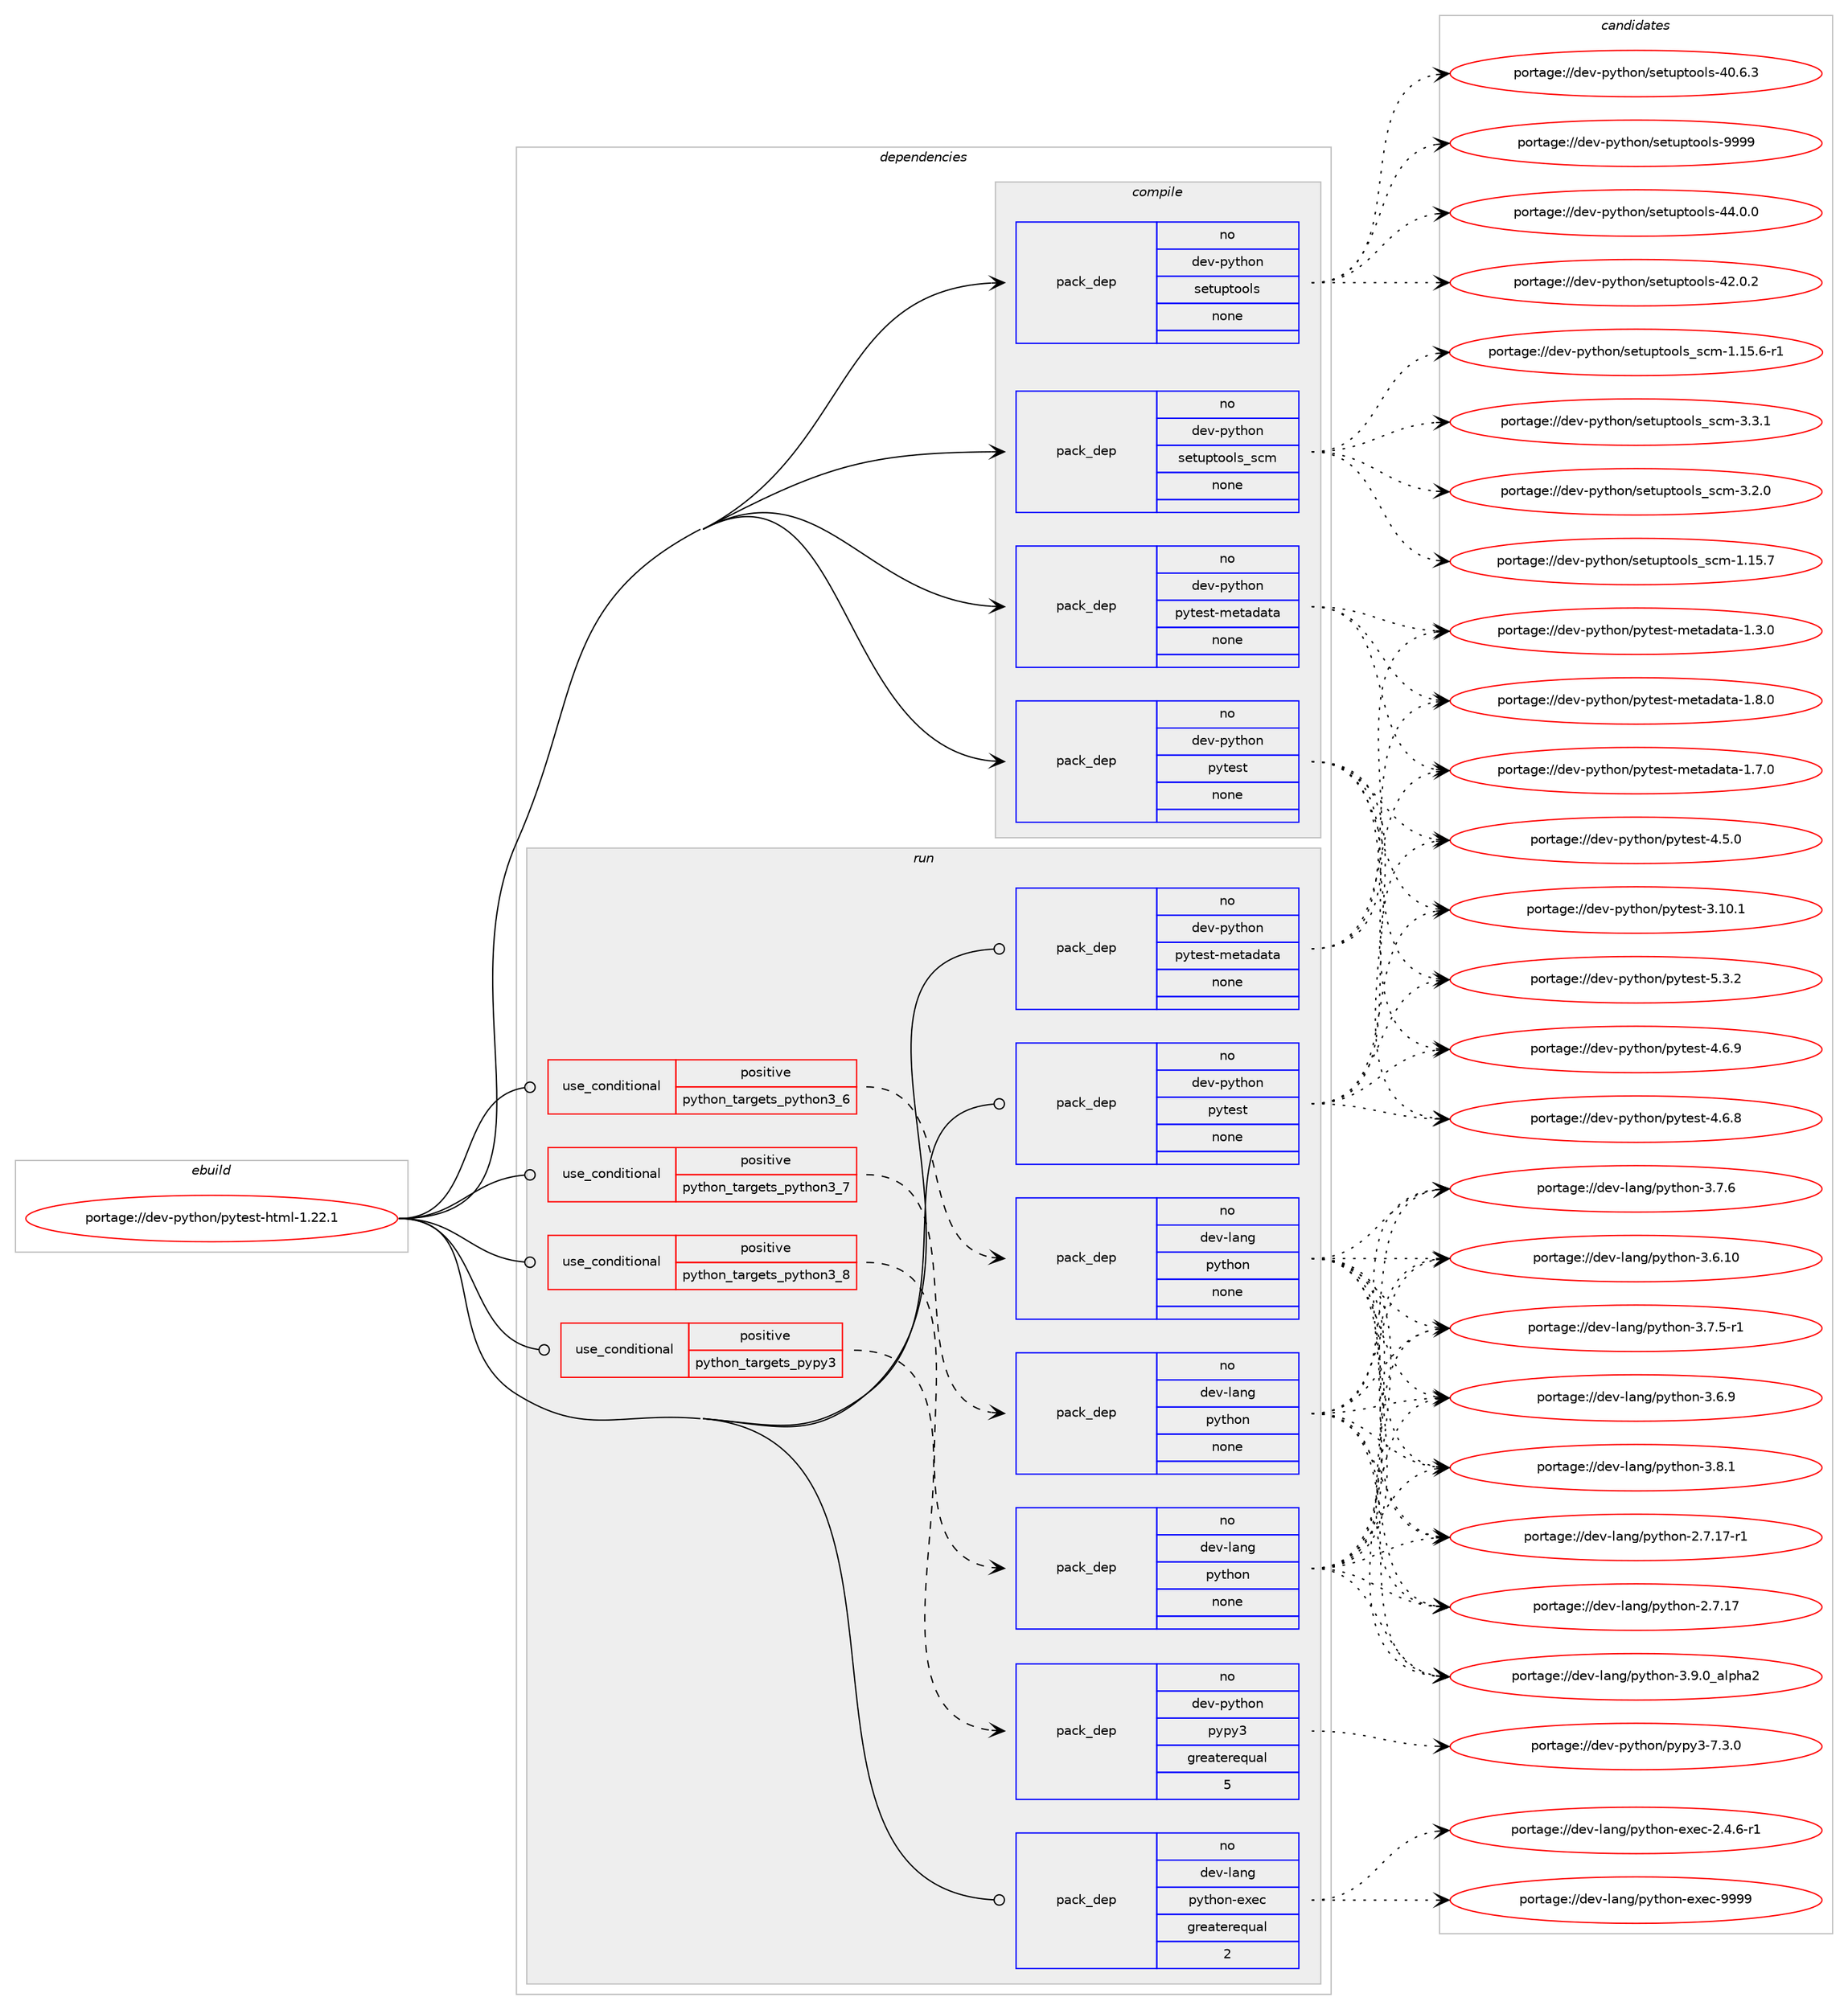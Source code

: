digraph prolog {

# *************
# Graph options
# *************

newrank=true;
concentrate=true;
compound=true;
graph [rankdir=LR,fontname=Helvetica,fontsize=10,ranksep=1.5];#, ranksep=2.5, nodesep=0.2];
edge  [arrowhead=vee];
node  [fontname=Helvetica,fontsize=10];

# **********
# The ebuild
# **********

subgraph cluster_leftcol {
color=gray;
label=<<i>ebuild</i>>;
id [label="portage://dev-python/pytest-html-1.22.1", color=red, width=4, href="../dev-python/pytest-html-1.22.1.svg"];
}

# ****************
# The dependencies
# ****************

subgraph cluster_midcol {
color=gray;
label=<<i>dependencies</i>>;
subgraph cluster_compile {
fillcolor="#eeeeee";
style=filled;
label=<<i>compile</i>>;
subgraph pack320978 {
dependency434194 [label=<<TABLE BORDER="0" CELLBORDER="1" CELLSPACING="0" CELLPADDING="4" WIDTH="220"><TR><TD ROWSPAN="6" CELLPADDING="30">pack_dep</TD></TR><TR><TD WIDTH="110">no</TD></TR><TR><TD>dev-python</TD></TR><TR><TD>pytest</TD></TR><TR><TD>none</TD></TR><TR><TD></TD></TR></TABLE>>, shape=none, color=blue];
}
id:e -> dependency434194:w [weight=20,style="solid",arrowhead="vee"];
subgraph pack320979 {
dependency434195 [label=<<TABLE BORDER="0" CELLBORDER="1" CELLSPACING="0" CELLPADDING="4" WIDTH="220"><TR><TD ROWSPAN="6" CELLPADDING="30">pack_dep</TD></TR><TR><TD WIDTH="110">no</TD></TR><TR><TD>dev-python</TD></TR><TR><TD>pytest-metadata</TD></TR><TR><TD>none</TD></TR><TR><TD></TD></TR></TABLE>>, shape=none, color=blue];
}
id:e -> dependency434195:w [weight=20,style="solid",arrowhead="vee"];
subgraph pack320980 {
dependency434196 [label=<<TABLE BORDER="0" CELLBORDER="1" CELLSPACING="0" CELLPADDING="4" WIDTH="220"><TR><TD ROWSPAN="6" CELLPADDING="30">pack_dep</TD></TR><TR><TD WIDTH="110">no</TD></TR><TR><TD>dev-python</TD></TR><TR><TD>setuptools</TD></TR><TR><TD>none</TD></TR><TR><TD></TD></TR></TABLE>>, shape=none, color=blue];
}
id:e -> dependency434196:w [weight=20,style="solid",arrowhead="vee"];
subgraph pack320981 {
dependency434197 [label=<<TABLE BORDER="0" CELLBORDER="1" CELLSPACING="0" CELLPADDING="4" WIDTH="220"><TR><TD ROWSPAN="6" CELLPADDING="30">pack_dep</TD></TR><TR><TD WIDTH="110">no</TD></TR><TR><TD>dev-python</TD></TR><TR><TD>setuptools_scm</TD></TR><TR><TD>none</TD></TR><TR><TD></TD></TR></TABLE>>, shape=none, color=blue];
}
id:e -> dependency434197:w [weight=20,style="solid",arrowhead="vee"];
}
subgraph cluster_compileandrun {
fillcolor="#eeeeee";
style=filled;
label=<<i>compile and run</i>>;
}
subgraph cluster_run {
fillcolor="#eeeeee";
style=filled;
label=<<i>run</i>>;
subgraph cond108295 {
dependency434198 [label=<<TABLE BORDER="0" CELLBORDER="1" CELLSPACING="0" CELLPADDING="4"><TR><TD ROWSPAN="3" CELLPADDING="10">use_conditional</TD></TR><TR><TD>positive</TD></TR><TR><TD>python_targets_pypy3</TD></TR></TABLE>>, shape=none, color=red];
subgraph pack320982 {
dependency434199 [label=<<TABLE BORDER="0" CELLBORDER="1" CELLSPACING="0" CELLPADDING="4" WIDTH="220"><TR><TD ROWSPAN="6" CELLPADDING="30">pack_dep</TD></TR><TR><TD WIDTH="110">no</TD></TR><TR><TD>dev-python</TD></TR><TR><TD>pypy3</TD></TR><TR><TD>greaterequal</TD></TR><TR><TD>5</TD></TR></TABLE>>, shape=none, color=blue];
}
dependency434198:e -> dependency434199:w [weight=20,style="dashed",arrowhead="vee"];
}
id:e -> dependency434198:w [weight=20,style="solid",arrowhead="odot"];
subgraph cond108296 {
dependency434200 [label=<<TABLE BORDER="0" CELLBORDER="1" CELLSPACING="0" CELLPADDING="4"><TR><TD ROWSPAN="3" CELLPADDING="10">use_conditional</TD></TR><TR><TD>positive</TD></TR><TR><TD>python_targets_python3_6</TD></TR></TABLE>>, shape=none, color=red];
subgraph pack320983 {
dependency434201 [label=<<TABLE BORDER="0" CELLBORDER="1" CELLSPACING="0" CELLPADDING="4" WIDTH="220"><TR><TD ROWSPAN="6" CELLPADDING="30">pack_dep</TD></TR><TR><TD WIDTH="110">no</TD></TR><TR><TD>dev-lang</TD></TR><TR><TD>python</TD></TR><TR><TD>none</TD></TR><TR><TD></TD></TR></TABLE>>, shape=none, color=blue];
}
dependency434200:e -> dependency434201:w [weight=20,style="dashed",arrowhead="vee"];
}
id:e -> dependency434200:w [weight=20,style="solid",arrowhead="odot"];
subgraph cond108297 {
dependency434202 [label=<<TABLE BORDER="0" CELLBORDER="1" CELLSPACING="0" CELLPADDING="4"><TR><TD ROWSPAN="3" CELLPADDING="10">use_conditional</TD></TR><TR><TD>positive</TD></TR><TR><TD>python_targets_python3_7</TD></TR></TABLE>>, shape=none, color=red];
subgraph pack320984 {
dependency434203 [label=<<TABLE BORDER="0" CELLBORDER="1" CELLSPACING="0" CELLPADDING="4" WIDTH="220"><TR><TD ROWSPAN="6" CELLPADDING="30">pack_dep</TD></TR><TR><TD WIDTH="110">no</TD></TR><TR><TD>dev-lang</TD></TR><TR><TD>python</TD></TR><TR><TD>none</TD></TR><TR><TD></TD></TR></TABLE>>, shape=none, color=blue];
}
dependency434202:e -> dependency434203:w [weight=20,style="dashed",arrowhead="vee"];
}
id:e -> dependency434202:w [weight=20,style="solid",arrowhead="odot"];
subgraph cond108298 {
dependency434204 [label=<<TABLE BORDER="0" CELLBORDER="1" CELLSPACING="0" CELLPADDING="4"><TR><TD ROWSPAN="3" CELLPADDING="10">use_conditional</TD></TR><TR><TD>positive</TD></TR><TR><TD>python_targets_python3_8</TD></TR></TABLE>>, shape=none, color=red];
subgraph pack320985 {
dependency434205 [label=<<TABLE BORDER="0" CELLBORDER="1" CELLSPACING="0" CELLPADDING="4" WIDTH="220"><TR><TD ROWSPAN="6" CELLPADDING="30">pack_dep</TD></TR><TR><TD WIDTH="110">no</TD></TR><TR><TD>dev-lang</TD></TR><TR><TD>python</TD></TR><TR><TD>none</TD></TR><TR><TD></TD></TR></TABLE>>, shape=none, color=blue];
}
dependency434204:e -> dependency434205:w [weight=20,style="dashed",arrowhead="vee"];
}
id:e -> dependency434204:w [weight=20,style="solid",arrowhead="odot"];
subgraph pack320986 {
dependency434206 [label=<<TABLE BORDER="0" CELLBORDER="1" CELLSPACING="0" CELLPADDING="4" WIDTH="220"><TR><TD ROWSPAN="6" CELLPADDING="30">pack_dep</TD></TR><TR><TD WIDTH="110">no</TD></TR><TR><TD>dev-lang</TD></TR><TR><TD>python-exec</TD></TR><TR><TD>greaterequal</TD></TR><TR><TD>2</TD></TR></TABLE>>, shape=none, color=blue];
}
id:e -> dependency434206:w [weight=20,style="solid",arrowhead="odot"];
subgraph pack320987 {
dependency434207 [label=<<TABLE BORDER="0" CELLBORDER="1" CELLSPACING="0" CELLPADDING="4" WIDTH="220"><TR><TD ROWSPAN="6" CELLPADDING="30">pack_dep</TD></TR><TR><TD WIDTH="110">no</TD></TR><TR><TD>dev-python</TD></TR><TR><TD>pytest</TD></TR><TR><TD>none</TD></TR><TR><TD></TD></TR></TABLE>>, shape=none, color=blue];
}
id:e -> dependency434207:w [weight=20,style="solid",arrowhead="odot"];
subgraph pack320988 {
dependency434208 [label=<<TABLE BORDER="0" CELLBORDER="1" CELLSPACING="0" CELLPADDING="4" WIDTH="220"><TR><TD ROWSPAN="6" CELLPADDING="30">pack_dep</TD></TR><TR><TD WIDTH="110">no</TD></TR><TR><TD>dev-python</TD></TR><TR><TD>pytest-metadata</TD></TR><TR><TD>none</TD></TR><TR><TD></TD></TR></TABLE>>, shape=none, color=blue];
}
id:e -> dependency434208:w [weight=20,style="solid",arrowhead="odot"];
}
}

# **************
# The candidates
# **************

subgraph cluster_choices {
rank=same;
color=gray;
label=<<i>candidates</i>>;

subgraph choice320978 {
color=black;
nodesep=1;
choice1001011184511212111610411111047112121116101115116455346514650 [label="portage://dev-python/pytest-5.3.2", color=red, width=4,href="../dev-python/pytest-5.3.2.svg"];
choice1001011184511212111610411111047112121116101115116455246544657 [label="portage://dev-python/pytest-4.6.9", color=red, width=4,href="../dev-python/pytest-4.6.9.svg"];
choice1001011184511212111610411111047112121116101115116455246544656 [label="portage://dev-python/pytest-4.6.8", color=red, width=4,href="../dev-python/pytest-4.6.8.svg"];
choice1001011184511212111610411111047112121116101115116455246534648 [label="portage://dev-python/pytest-4.5.0", color=red, width=4,href="../dev-python/pytest-4.5.0.svg"];
choice100101118451121211161041111104711212111610111511645514649484649 [label="portage://dev-python/pytest-3.10.1", color=red, width=4,href="../dev-python/pytest-3.10.1.svg"];
dependency434194:e -> choice1001011184511212111610411111047112121116101115116455346514650:w [style=dotted,weight="100"];
dependency434194:e -> choice1001011184511212111610411111047112121116101115116455246544657:w [style=dotted,weight="100"];
dependency434194:e -> choice1001011184511212111610411111047112121116101115116455246544656:w [style=dotted,weight="100"];
dependency434194:e -> choice1001011184511212111610411111047112121116101115116455246534648:w [style=dotted,weight="100"];
dependency434194:e -> choice100101118451121211161041111104711212111610111511645514649484649:w [style=dotted,weight="100"];
}
subgraph choice320979 {
color=black;
nodesep=1;
choice100101118451121211161041111104711212111610111511645109101116971009711697454946564648 [label="portage://dev-python/pytest-metadata-1.8.0", color=red, width=4,href="../dev-python/pytest-metadata-1.8.0.svg"];
choice100101118451121211161041111104711212111610111511645109101116971009711697454946554648 [label="portage://dev-python/pytest-metadata-1.7.0", color=red, width=4,href="../dev-python/pytest-metadata-1.7.0.svg"];
choice100101118451121211161041111104711212111610111511645109101116971009711697454946514648 [label="portage://dev-python/pytest-metadata-1.3.0", color=red, width=4,href="../dev-python/pytest-metadata-1.3.0.svg"];
dependency434195:e -> choice100101118451121211161041111104711212111610111511645109101116971009711697454946564648:w [style=dotted,weight="100"];
dependency434195:e -> choice100101118451121211161041111104711212111610111511645109101116971009711697454946554648:w [style=dotted,weight="100"];
dependency434195:e -> choice100101118451121211161041111104711212111610111511645109101116971009711697454946514648:w [style=dotted,weight="100"];
}
subgraph choice320980 {
color=black;
nodesep=1;
choice10010111845112121116104111110471151011161171121161111111081154557575757 [label="portage://dev-python/setuptools-9999", color=red, width=4,href="../dev-python/setuptools-9999.svg"];
choice100101118451121211161041111104711510111611711211611111110811545525246484648 [label="portage://dev-python/setuptools-44.0.0", color=red, width=4,href="../dev-python/setuptools-44.0.0.svg"];
choice100101118451121211161041111104711510111611711211611111110811545525046484650 [label="portage://dev-python/setuptools-42.0.2", color=red, width=4,href="../dev-python/setuptools-42.0.2.svg"];
choice100101118451121211161041111104711510111611711211611111110811545524846544651 [label="portage://dev-python/setuptools-40.6.3", color=red, width=4,href="../dev-python/setuptools-40.6.3.svg"];
dependency434196:e -> choice10010111845112121116104111110471151011161171121161111111081154557575757:w [style=dotted,weight="100"];
dependency434196:e -> choice100101118451121211161041111104711510111611711211611111110811545525246484648:w [style=dotted,weight="100"];
dependency434196:e -> choice100101118451121211161041111104711510111611711211611111110811545525046484650:w [style=dotted,weight="100"];
dependency434196:e -> choice100101118451121211161041111104711510111611711211611111110811545524846544651:w [style=dotted,weight="100"];
}
subgraph choice320981 {
color=black;
nodesep=1;
choice10010111845112121116104111110471151011161171121161111111081159511599109455146514649 [label="portage://dev-python/setuptools_scm-3.3.1", color=red, width=4,href="../dev-python/setuptools_scm-3.3.1.svg"];
choice10010111845112121116104111110471151011161171121161111111081159511599109455146504648 [label="portage://dev-python/setuptools_scm-3.2.0", color=red, width=4,href="../dev-python/setuptools_scm-3.2.0.svg"];
choice1001011184511212111610411111047115101116117112116111111108115951159910945494649534655 [label="portage://dev-python/setuptools_scm-1.15.7", color=red, width=4,href="../dev-python/setuptools_scm-1.15.7.svg"];
choice10010111845112121116104111110471151011161171121161111111081159511599109454946495346544511449 [label="portage://dev-python/setuptools_scm-1.15.6-r1", color=red, width=4,href="../dev-python/setuptools_scm-1.15.6-r1.svg"];
dependency434197:e -> choice10010111845112121116104111110471151011161171121161111111081159511599109455146514649:w [style=dotted,weight="100"];
dependency434197:e -> choice10010111845112121116104111110471151011161171121161111111081159511599109455146504648:w [style=dotted,weight="100"];
dependency434197:e -> choice1001011184511212111610411111047115101116117112116111111108115951159910945494649534655:w [style=dotted,weight="100"];
dependency434197:e -> choice10010111845112121116104111110471151011161171121161111111081159511599109454946495346544511449:w [style=dotted,weight="100"];
}
subgraph choice320982 {
color=black;
nodesep=1;
choice100101118451121211161041111104711212111212151455546514648 [label="portage://dev-python/pypy3-7.3.0", color=red, width=4,href="../dev-python/pypy3-7.3.0.svg"];
dependency434199:e -> choice100101118451121211161041111104711212111212151455546514648:w [style=dotted,weight="100"];
}
subgraph choice320983 {
color=black;
nodesep=1;
choice10010111845108971101034711212111610411111045514657464895971081121049750 [label="portage://dev-lang/python-3.9.0_alpha2", color=red, width=4,href="../dev-lang/python-3.9.0_alpha2.svg"];
choice100101118451089711010347112121116104111110455146564649 [label="portage://dev-lang/python-3.8.1", color=red, width=4,href="../dev-lang/python-3.8.1.svg"];
choice100101118451089711010347112121116104111110455146554654 [label="portage://dev-lang/python-3.7.6", color=red, width=4,href="../dev-lang/python-3.7.6.svg"];
choice1001011184510897110103471121211161041111104551465546534511449 [label="portage://dev-lang/python-3.7.5-r1", color=red, width=4,href="../dev-lang/python-3.7.5-r1.svg"];
choice100101118451089711010347112121116104111110455146544657 [label="portage://dev-lang/python-3.6.9", color=red, width=4,href="../dev-lang/python-3.6.9.svg"];
choice10010111845108971101034711212111610411111045514654464948 [label="portage://dev-lang/python-3.6.10", color=red, width=4,href="../dev-lang/python-3.6.10.svg"];
choice100101118451089711010347112121116104111110455046554649554511449 [label="portage://dev-lang/python-2.7.17-r1", color=red, width=4,href="../dev-lang/python-2.7.17-r1.svg"];
choice10010111845108971101034711212111610411111045504655464955 [label="portage://dev-lang/python-2.7.17", color=red, width=4,href="../dev-lang/python-2.7.17.svg"];
dependency434201:e -> choice10010111845108971101034711212111610411111045514657464895971081121049750:w [style=dotted,weight="100"];
dependency434201:e -> choice100101118451089711010347112121116104111110455146564649:w [style=dotted,weight="100"];
dependency434201:e -> choice100101118451089711010347112121116104111110455146554654:w [style=dotted,weight="100"];
dependency434201:e -> choice1001011184510897110103471121211161041111104551465546534511449:w [style=dotted,weight="100"];
dependency434201:e -> choice100101118451089711010347112121116104111110455146544657:w [style=dotted,weight="100"];
dependency434201:e -> choice10010111845108971101034711212111610411111045514654464948:w [style=dotted,weight="100"];
dependency434201:e -> choice100101118451089711010347112121116104111110455046554649554511449:w [style=dotted,weight="100"];
dependency434201:e -> choice10010111845108971101034711212111610411111045504655464955:w [style=dotted,weight="100"];
}
subgraph choice320984 {
color=black;
nodesep=1;
choice10010111845108971101034711212111610411111045514657464895971081121049750 [label="portage://dev-lang/python-3.9.0_alpha2", color=red, width=4,href="../dev-lang/python-3.9.0_alpha2.svg"];
choice100101118451089711010347112121116104111110455146564649 [label="portage://dev-lang/python-3.8.1", color=red, width=4,href="../dev-lang/python-3.8.1.svg"];
choice100101118451089711010347112121116104111110455146554654 [label="portage://dev-lang/python-3.7.6", color=red, width=4,href="../dev-lang/python-3.7.6.svg"];
choice1001011184510897110103471121211161041111104551465546534511449 [label="portage://dev-lang/python-3.7.5-r1", color=red, width=4,href="../dev-lang/python-3.7.5-r1.svg"];
choice100101118451089711010347112121116104111110455146544657 [label="portage://dev-lang/python-3.6.9", color=red, width=4,href="../dev-lang/python-3.6.9.svg"];
choice10010111845108971101034711212111610411111045514654464948 [label="portage://dev-lang/python-3.6.10", color=red, width=4,href="../dev-lang/python-3.6.10.svg"];
choice100101118451089711010347112121116104111110455046554649554511449 [label="portage://dev-lang/python-2.7.17-r1", color=red, width=4,href="../dev-lang/python-2.7.17-r1.svg"];
choice10010111845108971101034711212111610411111045504655464955 [label="portage://dev-lang/python-2.7.17", color=red, width=4,href="../dev-lang/python-2.7.17.svg"];
dependency434203:e -> choice10010111845108971101034711212111610411111045514657464895971081121049750:w [style=dotted,weight="100"];
dependency434203:e -> choice100101118451089711010347112121116104111110455146564649:w [style=dotted,weight="100"];
dependency434203:e -> choice100101118451089711010347112121116104111110455146554654:w [style=dotted,weight="100"];
dependency434203:e -> choice1001011184510897110103471121211161041111104551465546534511449:w [style=dotted,weight="100"];
dependency434203:e -> choice100101118451089711010347112121116104111110455146544657:w [style=dotted,weight="100"];
dependency434203:e -> choice10010111845108971101034711212111610411111045514654464948:w [style=dotted,weight="100"];
dependency434203:e -> choice100101118451089711010347112121116104111110455046554649554511449:w [style=dotted,weight="100"];
dependency434203:e -> choice10010111845108971101034711212111610411111045504655464955:w [style=dotted,weight="100"];
}
subgraph choice320985 {
color=black;
nodesep=1;
choice10010111845108971101034711212111610411111045514657464895971081121049750 [label="portage://dev-lang/python-3.9.0_alpha2", color=red, width=4,href="../dev-lang/python-3.9.0_alpha2.svg"];
choice100101118451089711010347112121116104111110455146564649 [label="portage://dev-lang/python-3.8.1", color=red, width=4,href="../dev-lang/python-3.8.1.svg"];
choice100101118451089711010347112121116104111110455146554654 [label="portage://dev-lang/python-3.7.6", color=red, width=4,href="../dev-lang/python-3.7.6.svg"];
choice1001011184510897110103471121211161041111104551465546534511449 [label="portage://dev-lang/python-3.7.5-r1", color=red, width=4,href="../dev-lang/python-3.7.5-r1.svg"];
choice100101118451089711010347112121116104111110455146544657 [label="portage://dev-lang/python-3.6.9", color=red, width=4,href="../dev-lang/python-3.6.9.svg"];
choice10010111845108971101034711212111610411111045514654464948 [label="portage://dev-lang/python-3.6.10", color=red, width=4,href="../dev-lang/python-3.6.10.svg"];
choice100101118451089711010347112121116104111110455046554649554511449 [label="portage://dev-lang/python-2.7.17-r1", color=red, width=4,href="../dev-lang/python-2.7.17-r1.svg"];
choice10010111845108971101034711212111610411111045504655464955 [label="portage://dev-lang/python-2.7.17", color=red, width=4,href="../dev-lang/python-2.7.17.svg"];
dependency434205:e -> choice10010111845108971101034711212111610411111045514657464895971081121049750:w [style=dotted,weight="100"];
dependency434205:e -> choice100101118451089711010347112121116104111110455146564649:w [style=dotted,weight="100"];
dependency434205:e -> choice100101118451089711010347112121116104111110455146554654:w [style=dotted,weight="100"];
dependency434205:e -> choice1001011184510897110103471121211161041111104551465546534511449:w [style=dotted,weight="100"];
dependency434205:e -> choice100101118451089711010347112121116104111110455146544657:w [style=dotted,weight="100"];
dependency434205:e -> choice10010111845108971101034711212111610411111045514654464948:w [style=dotted,weight="100"];
dependency434205:e -> choice100101118451089711010347112121116104111110455046554649554511449:w [style=dotted,weight="100"];
dependency434205:e -> choice10010111845108971101034711212111610411111045504655464955:w [style=dotted,weight="100"];
}
subgraph choice320986 {
color=black;
nodesep=1;
choice10010111845108971101034711212111610411111045101120101994557575757 [label="portage://dev-lang/python-exec-9999", color=red, width=4,href="../dev-lang/python-exec-9999.svg"];
choice10010111845108971101034711212111610411111045101120101994550465246544511449 [label="portage://dev-lang/python-exec-2.4.6-r1", color=red, width=4,href="../dev-lang/python-exec-2.4.6-r1.svg"];
dependency434206:e -> choice10010111845108971101034711212111610411111045101120101994557575757:w [style=dotted,weight="100"];
dependency434206:e -> choice10010111845108971101034711212111610411111045101120101994550465246544511449:w [style=dotted,weight="100"];
}
subgraph choice320987 {
color=black;
nodesep=1;
choice1001011184511212111610411111047112121116101115116455346514650 [label="portage://dev-python/pytest-5.3.2", color=red, width=4,href="../dev-python/pytest-5.3.2.svg"];
choice1001011184511212111610411111047112121116101115116455246544657 [label="portage://dev-python/pytest-4.6.9", color=red, width=4,href="../dev-python/pytest-4.6.9.svg"];
choice1001011184511212111610411111047112121116101115116455246544656 [label="portage://dev-python/pytest-4.6.8", color=red, width=4,href="../dev-python/pytest-4.6.8.svg"];
choice1001011184511212111610411111047112121116101115116455246534648 [label="portage://dev-python/pytest-4.5.0", color=red, width=4,href="../dev-python/pytest-4.5.0.svg"];
choice100101118451121211161041111104711212111610111511645514649484649 [label="portage://dev-python/pytest-3.10.1", color=red, width=4,href="../dev-python/pytest-3.10.1.svg"];
dependency434207:e -> choice1001011184511212111610411111047112121116101115116455346514650:w [style=dotted,weight="100"];
dependency434207:e -> choice1001011184511212111610411111047112121116101115116455246544657:w [style=dotted,weight="100"];
dependency434207:e -> choice1001011184511212111610411111047112121116101115116455246544656:w [style=dotted,weight="100"];
dependency434207:e -> choice1001011184511212111610411111047112121116101115116455246534648:w [style=dotted,weight="100"];
dependency434207:e -> choice100101118451121211161041111104711212111610111511645514649484649:w [style=dotted,weight="100"];
}
subgraph choice320988 {
color=black;
nodesep=1;
choice100101118451121211161041111104711212111610111511645109101116971009711697454946564648 [label="portage://dev-python/pytest-metadata-1.8.0", color=red, width=4,href="../dev-python/pytest-metadata-1.8.0.svg"];
choice100101118451121211161041111104711212111610111511645109101116971009711697454946554648 [label="portage://dev-python/pytest-metadata-1.7.0", color=red, width=4,href="../dev-python/pytest-metadata-1.7.0.svg"];
choice100101118451121211161041111104711212111610111511645109101116971009711697454946514648 [label="portage://dev-python/pytest-metadata-1.3.0", color=red, width=4,href="../dev-python/pytest-metadata-1.3.0.svg"];
dependency434208:e -> choice100101118451121211161041111104711212111610111511645109101116971009711697454946564648:w [style=dotted,weight="100"];
dependency434208:e -> choice100101118451121211161041111104711212111610111511645109101116971009711697454946554648:w [style=dotted,weight="100"];
dependency434208:e -> choice100101118451121211161041111104711212111610111511645109101116971009711697454946514648:w [style=dotted,weight="100"];
}
}

}
